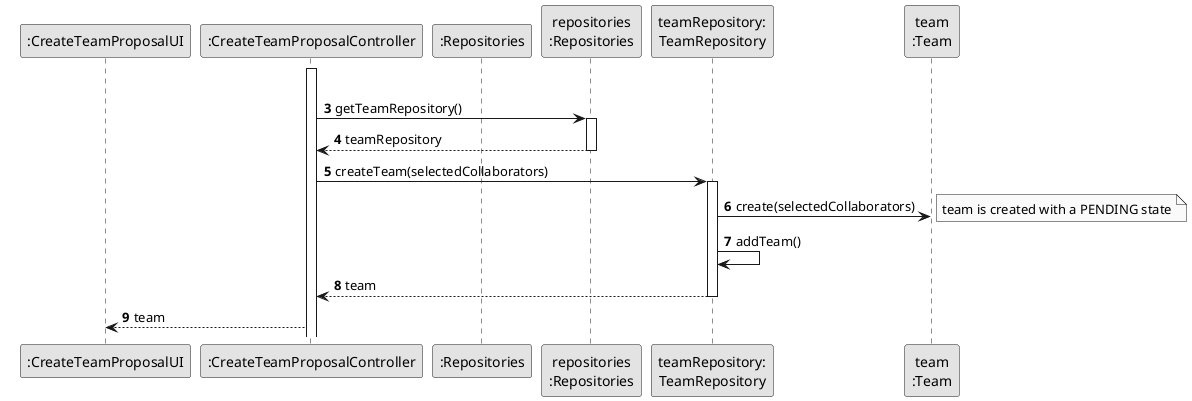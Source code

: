 @startuml
skinparam monochrome true
skinparam packageStyle rectangle
skinparam shadowing false

autonumber

participant ":CreateTeamProposalUI" as UI
participant ":CreateTeamProposalController" as CTRL
participant ":Repositories" as RepositorySingleton
participant "repositories\n:Repositories" as PLAT

participant "teamRepository:\nTeamRepository" as TeamRepository
participant "team\n:Team" as TEAM
autonumber 3

activate CTRL
    group Get Task Category List


            CTRL -> PLAT : getTeamRepository()
                 activate PLAT
                   PLAT --> CTRL : teamRepository
                 deactivate PLAT

                 CTRL -> TeamRepository : createTeam(selectedCollaborators)
                 activate TeamRepository
                   TeamRepository -> TEAM: create(selectedCollaborators)
                   note right : team is created with a PENDING state
                   TeamRepository -> TeamRepository : addTeam()
                   TeamRepository --> CTRL : team
                 deactivate TeamRepository
                 CTRL --> UI : team


               @enduml